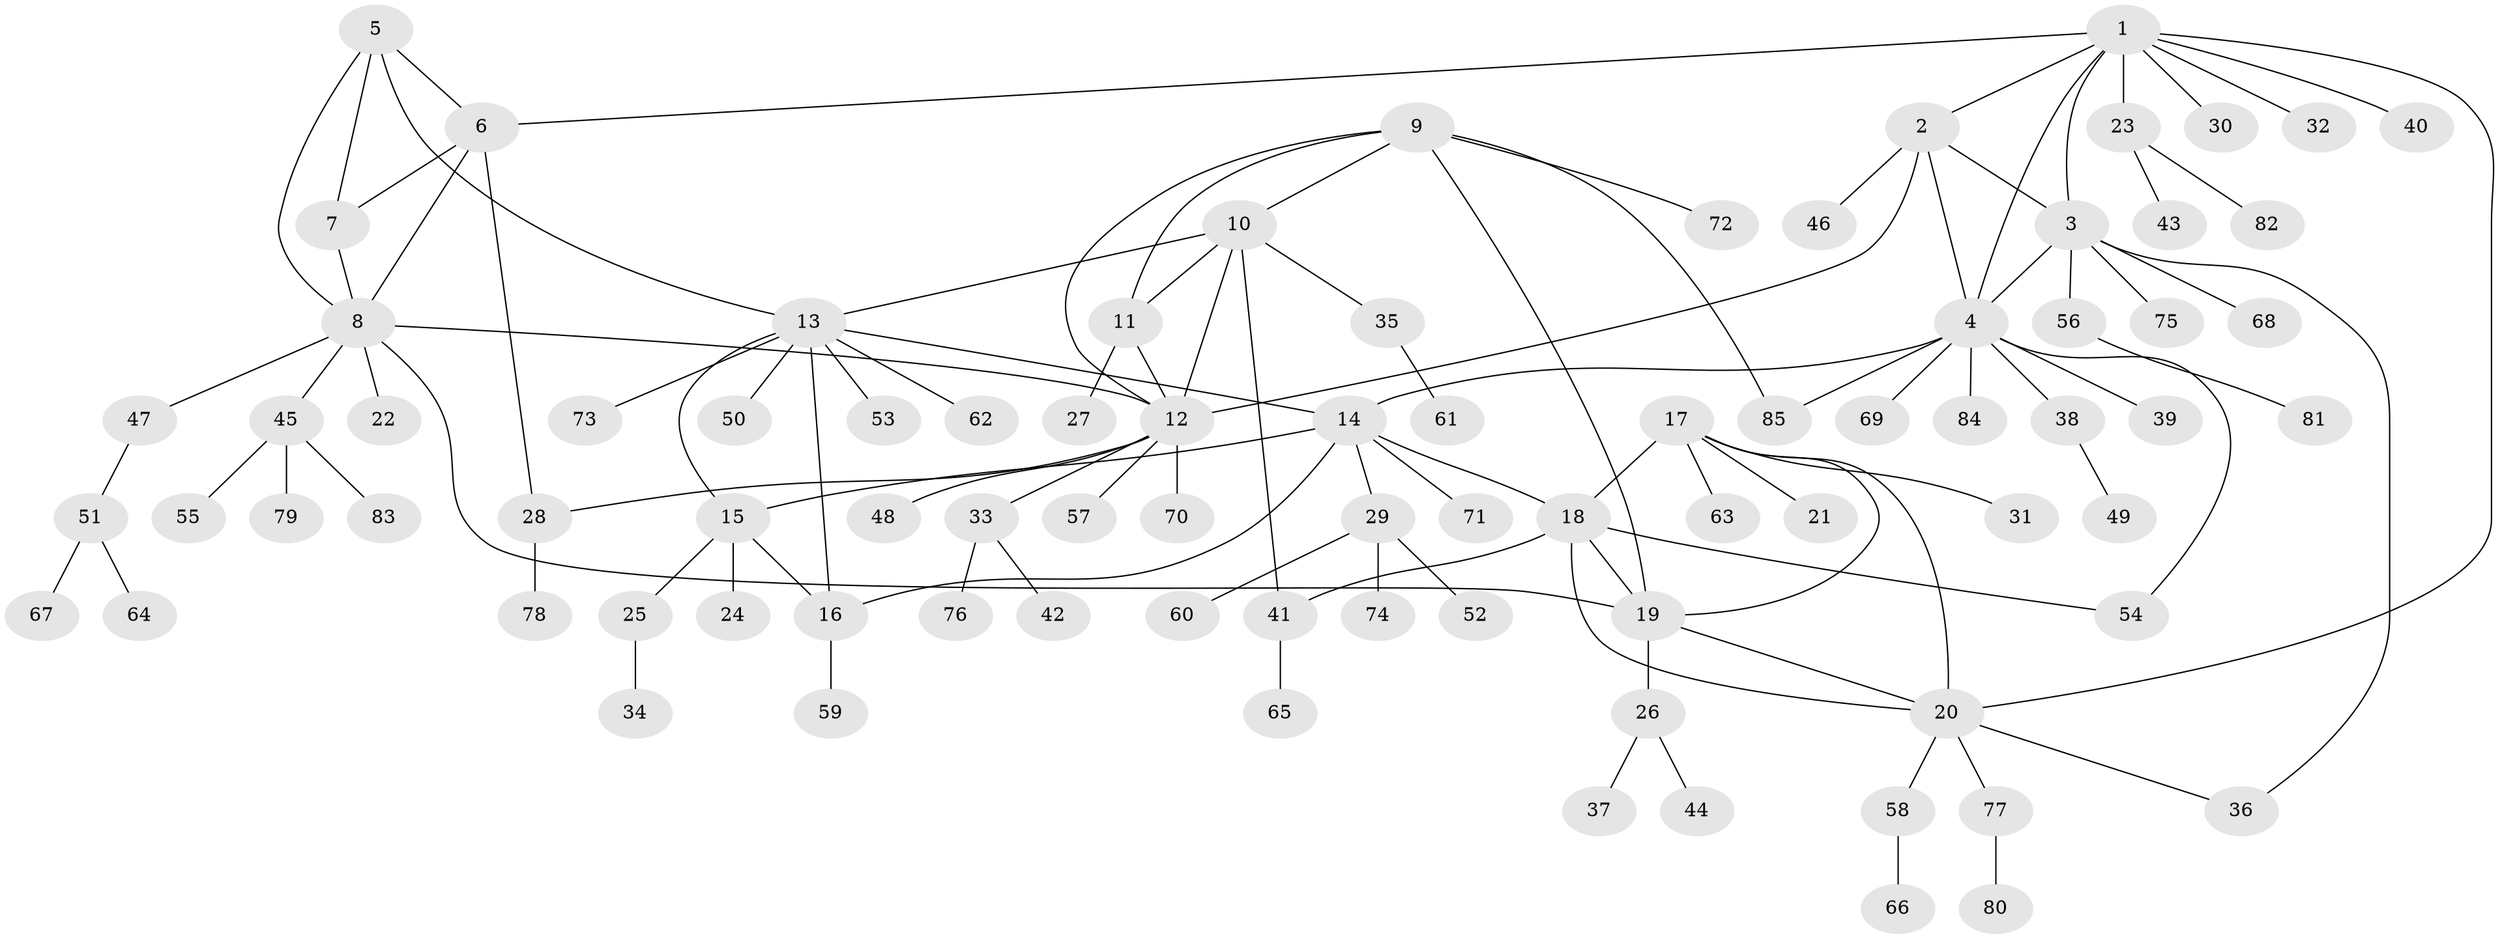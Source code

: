 // coarse degree distribution, {8: 0.04918032786885246, 4: 0.03278688524590164, 6: 0.04918032786885246, 14: 0.01639344262295082, 3: 0.04918032786885246, 5: 0.01639344262295082, 7: 0.03278688524590164, 9: 0.01639344262295082, 1: 0.6065573770491803, 2: 0.13114754098360656}
// Generated by graph-tools (version 1.1) at 2025/42/03/06/25 10:42:10]
// undirected, 85 vertices, 110 edges
graph export_dot {
graph [start="1"]
  node [color=gray90,style=filled];
  1;
  2;
  3;
  4;
  5;
  6;
  7;
  8;
  9;
  10;
  11;
  12;
  13;
  14;
  15;
  16;
  17;
  18;
  19;
  20;
  21;
  22;
  23;
  24;
  25;
  26;
  27;
  28;
  29;
  30;
  31;
  32;
  33;
  34;
  35;
  36;
  37;
  38;
  39;
  40;
  41;
  42;
  43;
  44;
  45;
  46;
  47;
  48;
  49;
  50;
  51;
  52;
  53;
  54;
  55;
  56;
  57;
  58;
  59;
  60;
  61;
  62;
  63;
  64;
  65;
  66;
  67;
  68;
  69;
  70;
  71;
  72;
  73;
  74;
  75;
  76;
  77;
  78;
  79;
  80;
  81;
  82;
  83;
  84;
  85;
  1 -- 2;
  1 -- 3;
  1 -- 4;
  1 -- 6;
  1 -- 20;
  1 -- 23;
  1 -- 30;
  1 -- 32;
  1 -- 40;
  2 -- 3;
  2 -- 4;
  2 -- 12;
  2 -- 46;
  3 -- 4;
  3 -- 36;
  3 -- 56;
  3 -- 68;
  3 -- 75;
  4 -- 14;
  4 -- 38;
  4 -- 39;
  4 -- 54;
  4 -- 69;
  4 -- 84;
  4 -- 85;
  5 -- 6;
  5 -- 7;
  5 -- 8;
  5 -- 13;
  6 -- 7;
  6 -- 8;
  6 -- 28;
  7 -- 8;
  8 -- 12;
  8 -- 19;
  8 -- 22;
  8 -- 45;
  8 -- 47;
  9 -- 10;
  9 -- 11;
  9 -- 12;
  9 -- 19;
  9 -- 72;
  9 -- 85;
  10 -- 11;
  10 -- 12;
  10 -- 13;
  10 -- 35;
  10 -- 41;
  11 -- 12;
  11 -- 27;
  12 -- 28;
  12 -- 33;
  12 -- 48;
  12 -- 57;
  12 -- 70;
  13 -- 14;
  13 -- 15;
  13 -- 16;
  13 -- 50;
  13 -- 53;
  13 -- 62;
  13 -- 73;
  14 -- 15;
  14 -- 16;
  14 -- 18;
  14 -- 29;
  14 -- 71;
  15 -- 16;
  15 -- 24;
  15 -- 25;
  16 -- 59;
  17 -- 18;
  17 -- 19;
  17 -- 20;
  17 -- 21;
  17 -- 31;
  17 -- 63;
  18 -- 19;
  18 -- 20;
  18 -- 41;
  18 -- 54;
  19 -- 20;
  19 -- 26;
  20 -- 36;
  20 -- 58;
  20 -- 77;
  23 -- 43;
  23 -- 82;
  25 -- 34;
  26 -- 37;
  26 -- 44;
  28 -- 78;
  29 -- 52;
  29 -- 60;
  29 -- 74;
  33 -- 42;
  33 -- 76;
  35 -- 61;
  38 -- 49;
  41 -- 65;
  45 -- 55;
  45 -- 79;
  45 -- 83;
  47 -- 51;
  51 -- 64;
  51 -- 67;
  56 -- 81;
  58 -- 66;
  77 -- 80;
}
